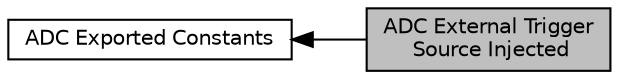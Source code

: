 digraph "ADC External Trigger Source Injected"
{
  edge [fontname="Helvetica",fontsize="10",labelfontname="Helvetica",labelfontsize="10"];
  node [fontname="Helvetica",fontsize="10",shape=box];
  rankdir=LR;
  Node1 [label="ADC External Trigger\l Source Injected",height=0.2,width=0.4,color="black", fillcolor="grey75", style="filled", fontcolor="black",tooltip=" "];
  Node2 [label="ADC Exported Constants",height=0.2,width=0.4,color="black", fillcolor="white", style="filled",URL="$group___a_d_c_ex___exported___constants.html",tooltip=" "];
  Node2->Node1 [shape=plaintext, dir="back", style="solid"];
}
